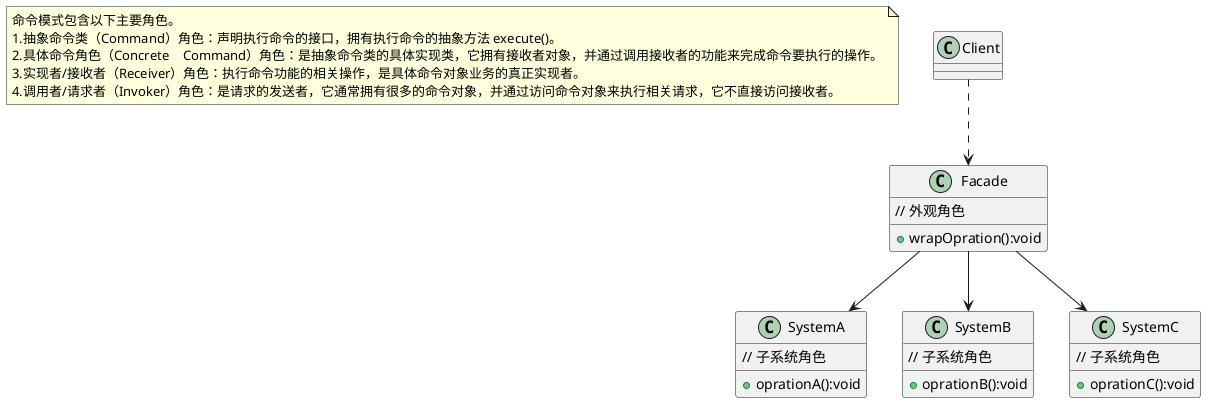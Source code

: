 @startuml
note as command
命令模式包含以下主要角色。
1.抽象命令类（Command）角色：声明执行命令的接口，拥有执行命令的抽象方法 execute()。
2.具体命令角色（Concrete    Command）角色：是抽象命令类的具体实现类，它拥有接收者对象，并通过调用接收者的功能来完成命令要执行的操作。
3.实现者/接收者（Receiver）角色：执行命令功能的相关操作，是具体命令对象业务的真正实现者。
4.调用者/请求者（Invoker）角色：是请求的发送者，它通常拥有很多的命令对象，并通过访问命令对象来执行相关请求，它不直接访问接收者。
end note
class Client{
}
class Facade{
// 外观角色
+ wrapOpration():void
}

class SystemA{
// 子系统角色
+ oprationA():void
}
class SystemB{
// 子系统角色
+ oprationB():void
}

class SystemC{
// 子系统角色
+ oprationC():void
}

Client ..> Facade
Facade --> SystemA
Facade --> SystemB
Facade --> SystemC



@enduml